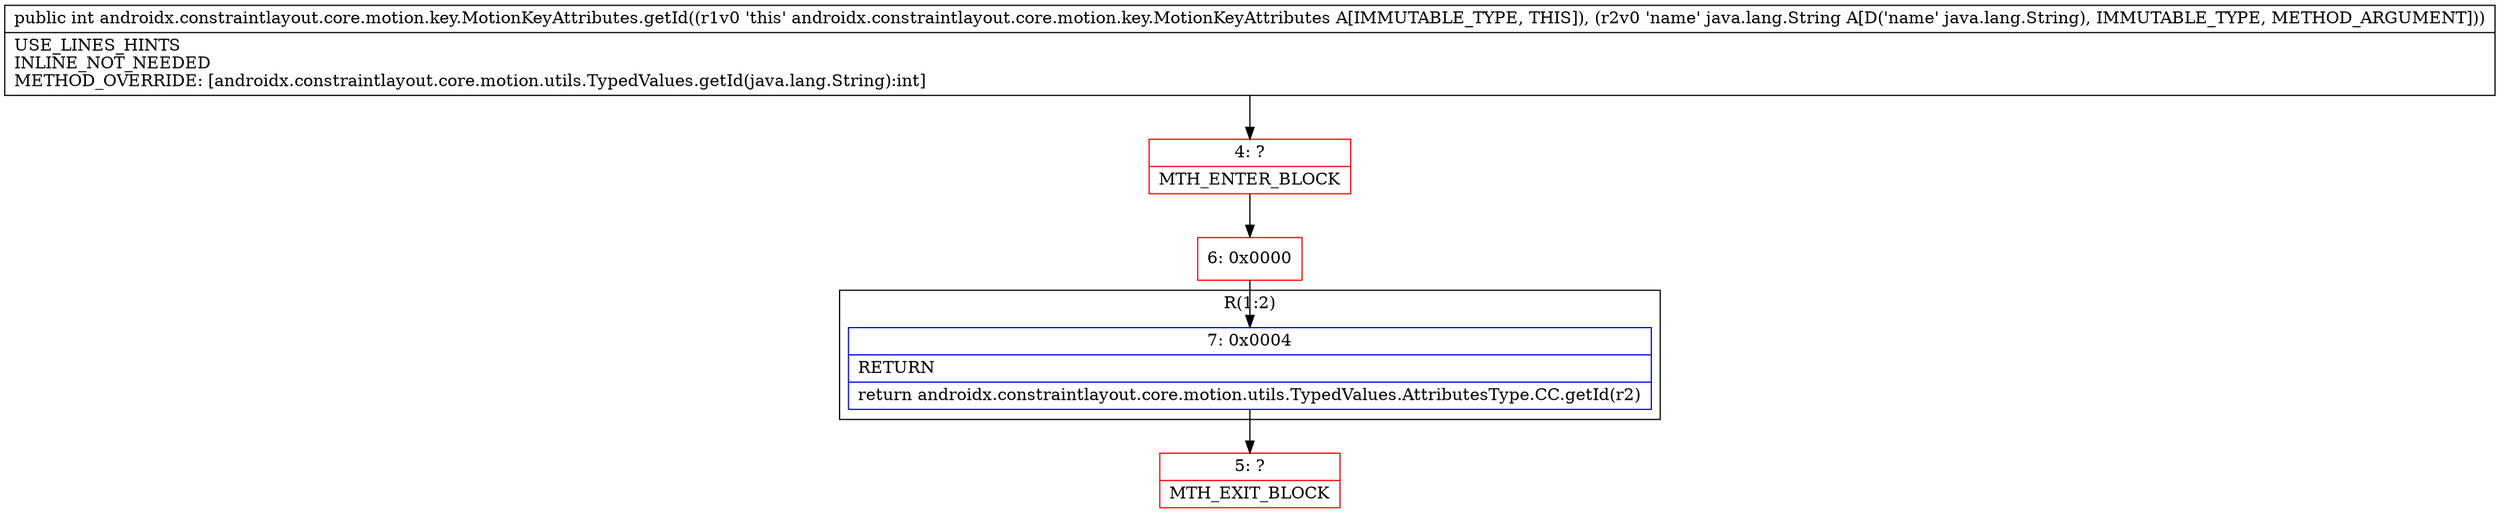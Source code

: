 digraph "CFG forandroidx.constraintlayout.core.motion.key.MotionKeyAttributes.getId(Ljava\/lang\/String;)I" {
subgraph cluster_Region_339254611 {
label = "R(1:2)";
node [shape=record,color=blue];
Node_7 [shape=record,label="{7\:\ 0x0004|RETURN\l|return androidx.constraintlayout.core.motion.utils.TypedValues.AttributesType.CC.getId(r2)\l}"];
}
Node_4 [shape=record,color=red,label="{4\:\ ?|MTH_ENTER_BLOCK\l}"];
Node_6 [shape=record,color=red,label="{6\:\ 0x0000}"];
Node_5 [shape=record,color=red,label="{5\:\ ?|MTH_EXIT_BLOCK\l}"];
MethodNode[shape=record,label="{public int androidx.constraintlayout.core.motion.key.MotionKeyAttributes.getId((r1v0 'this' androidx.constraintlayout.core.motion.key.MotionKeyAttributes A[IMMUTABLE_TYPE, THIS]), (r2v0 'name' java.lang.String A[D('name' java.lang.String), IMMUTABLE_TYPE, METHOD_ARGUMENT]))  | USE_LINES_HINTS\lINLINE_NOT_NEEDED\lMETHOD_OVERRIDE: [androidx.constraintlayout.core.motion.utils.TypedValues.getId(java.lang.String):int]\l}"];
MethodNode -> Node_4;Node_7 -> Node_5;
Node_4 -> Node_6;
Node_6 -> Node_7;
}

